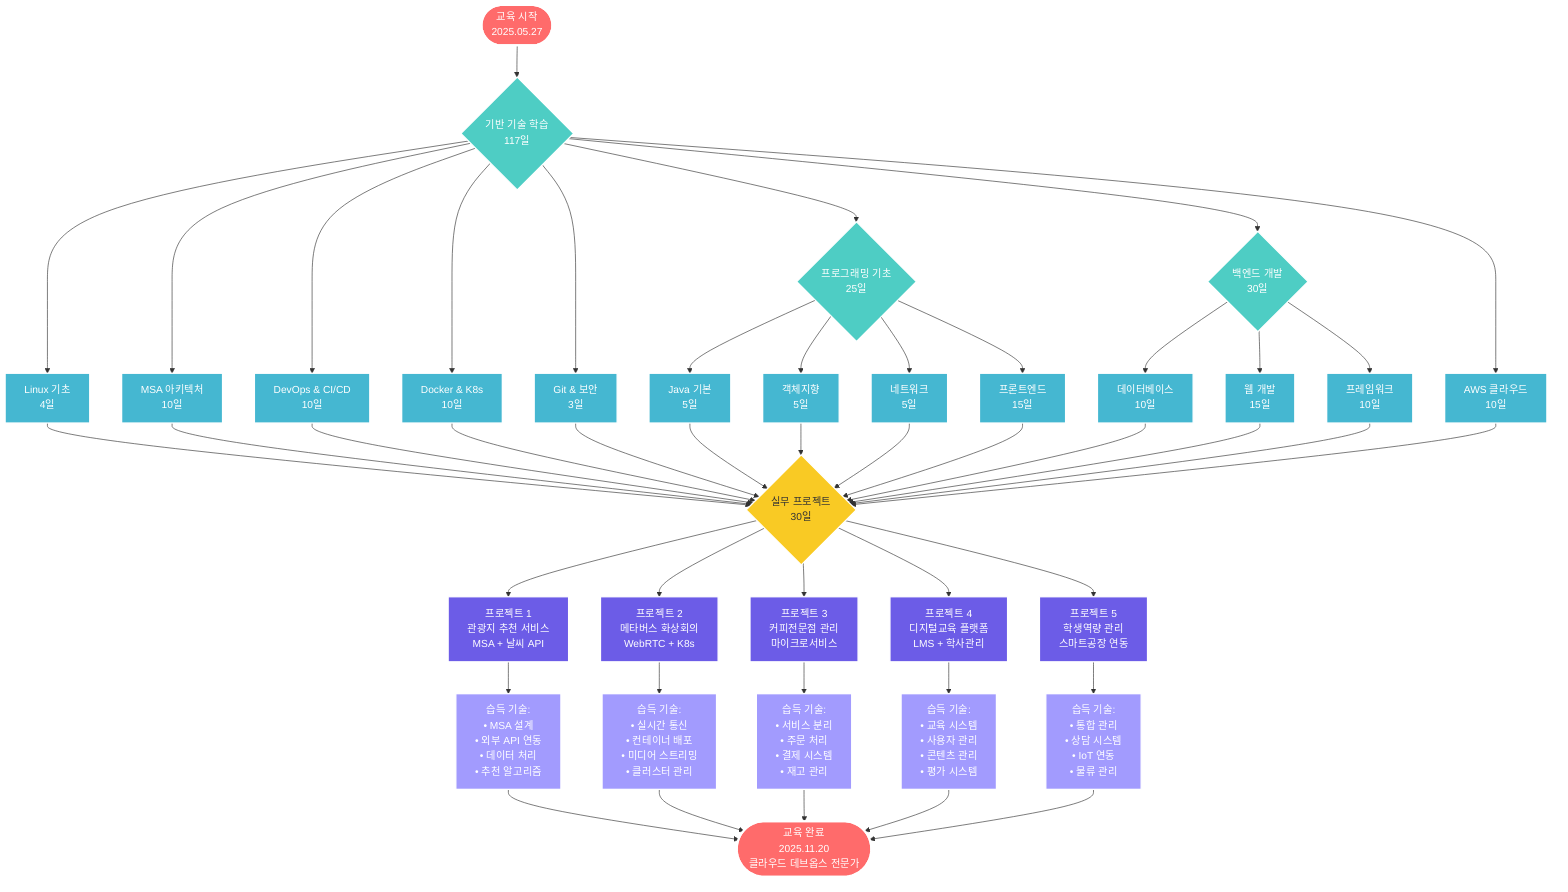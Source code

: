 graph TB
    Start([교육 시작<br/>2025.05.27]) --> Foundation{기반 기술 학습<br/>117일}
    
    Foundation --> Linux[Linux 기초<br/>4일]
    Foundation --> MSA[MSA 아키텍처<br/>10일]
    Foundation --> DevOps[DevOps & CI/CD<br/>10일]
    Foundation --> Container[Docker & K8s<br/>10일]
    Foundation --> Security[Git & 보안<br/>3일]
    
    Foundation --> Programming{프로그래밍 기초<br/>25일}
    Programming --> Java[Java 기본<br/>5일]
    Programming --> OOP[객체지향<br/>5일]
    Programming --> Network[네트워크<br/>5일]
    Programming --> Frontend[프론트엔드<br/>15일]
    
    Foundation --> Backend{백엔드 개발<br/>30일}
    Backend --> Database[데이터베이스<br/>10일]
    Backend --> WebDev[웹 개발<br/>15일]
    Backend --> Framework[프레임워크<br/>10일]
    
    Foundation --> Cloud[AWS 클라우드<br/>10일]
    
    Linux --> Projects
    MSA --> Projects
    DevOps --> Projects
    Container --> Projects
    Security --> Projects
    Java --> Projects
    OOP --> Projects
    Network --> Projects
    Frontend --> Projects
    Database --> Projects
    WebDev --> Projects
    Framework --> Projects
    Cloud --> Projects
    
    Projects{실무 프로젝트<br/>30일} --> Project1[프로젝트 1<br/>관광지 추천 서비스<br/>MSA + 날씨 API]
    Projects --> Project2[프로젝트 2<br/>메타버스 화상회의<br/>WebRTC + K8s]
    Projects --> Project3[프로젝트 3<br/>커피전문점 관리<br/>마이크로서비스]
    Projects --> Project4[프로젝트 4<br/>디지털교육 플랫폼<br/>LMS + 학사관리]
    Projects --> Project5[프로젝트 5<br/>학생역량 관리<br/>스마트공장 연동]
    
    Project1 --> Skills1[습득 기술:<br/>• MSA 설계<br/>• 외부 API 연동<br/>• 데이터 처리<br/>• 추천 알고리즘]
    Project2 --> Skills2[습득 기술:<br/>• 실시간 통신<br/>• 컨테이너 배포<br/>• 미디어 스트리밍<br/>• 클러스터 관리]
    Project3 --> Skills3[습득 기술:<br/>• 서비스 분리<br/>• 주문 처리<br/>• 결제 시스템<br/>• 재고 관리]
    Project4 --> Skills4[습득 기술:<br/>• 교육 시스템<br/>• 사용자 관리<br/>• 콘텐츠 관리<br/>• 평가 시스템]
    Project5 --> Skills5[습득 기술:<br/>• 통합 관리<br/>• 상담 시스템<br/>• IoT 연동<br/>• 물류 관리]
    
    Skills1 --> Complete([교육 완료<br/>2025.11.20<br/>클라우드 데브옵스 전문가])
    Skills2 --> Complete
    Skills3 --> Complete
    Skills4 --> Complete
    Skills5 --> Complete
    
    classDef startEnd fill:#ff6b6b,color:#fff,stroke:#fff,stroke-width:3px
    classDef foundation fill:#4ecdc4,color:#fff,stroke:#fff,stroke-width:2px
    classDef skills fill:#45b7d1,color:#fff,stroke:#fff,stroke-width:2px
    classDef projects fill:#f9ca24,color:#333,stroke:#fff,stroke-width:2px
    classDef projectDetail fill:#6c5ce7,color:#fff,stroke:#fff,stroke-width:2px
    classDef skillDetail fill:#a29bfe,color:#fff,stroke:#fff,stroke-width:2px
    
    class Start,Complete startEnd
    class Foundation,Programming,Backend foundation
    class Linux,MSA,DevOps,Container,Security,Java,OOP,Network,Frontend,Database,WebDev,Framework,Cloud skills
    class Projects projects
    class Project1,Project2,Project3,Project4,Project5 projectDetail
    class Skills1,Skills2,Skills3,Skills4,Skills5 skillDetail